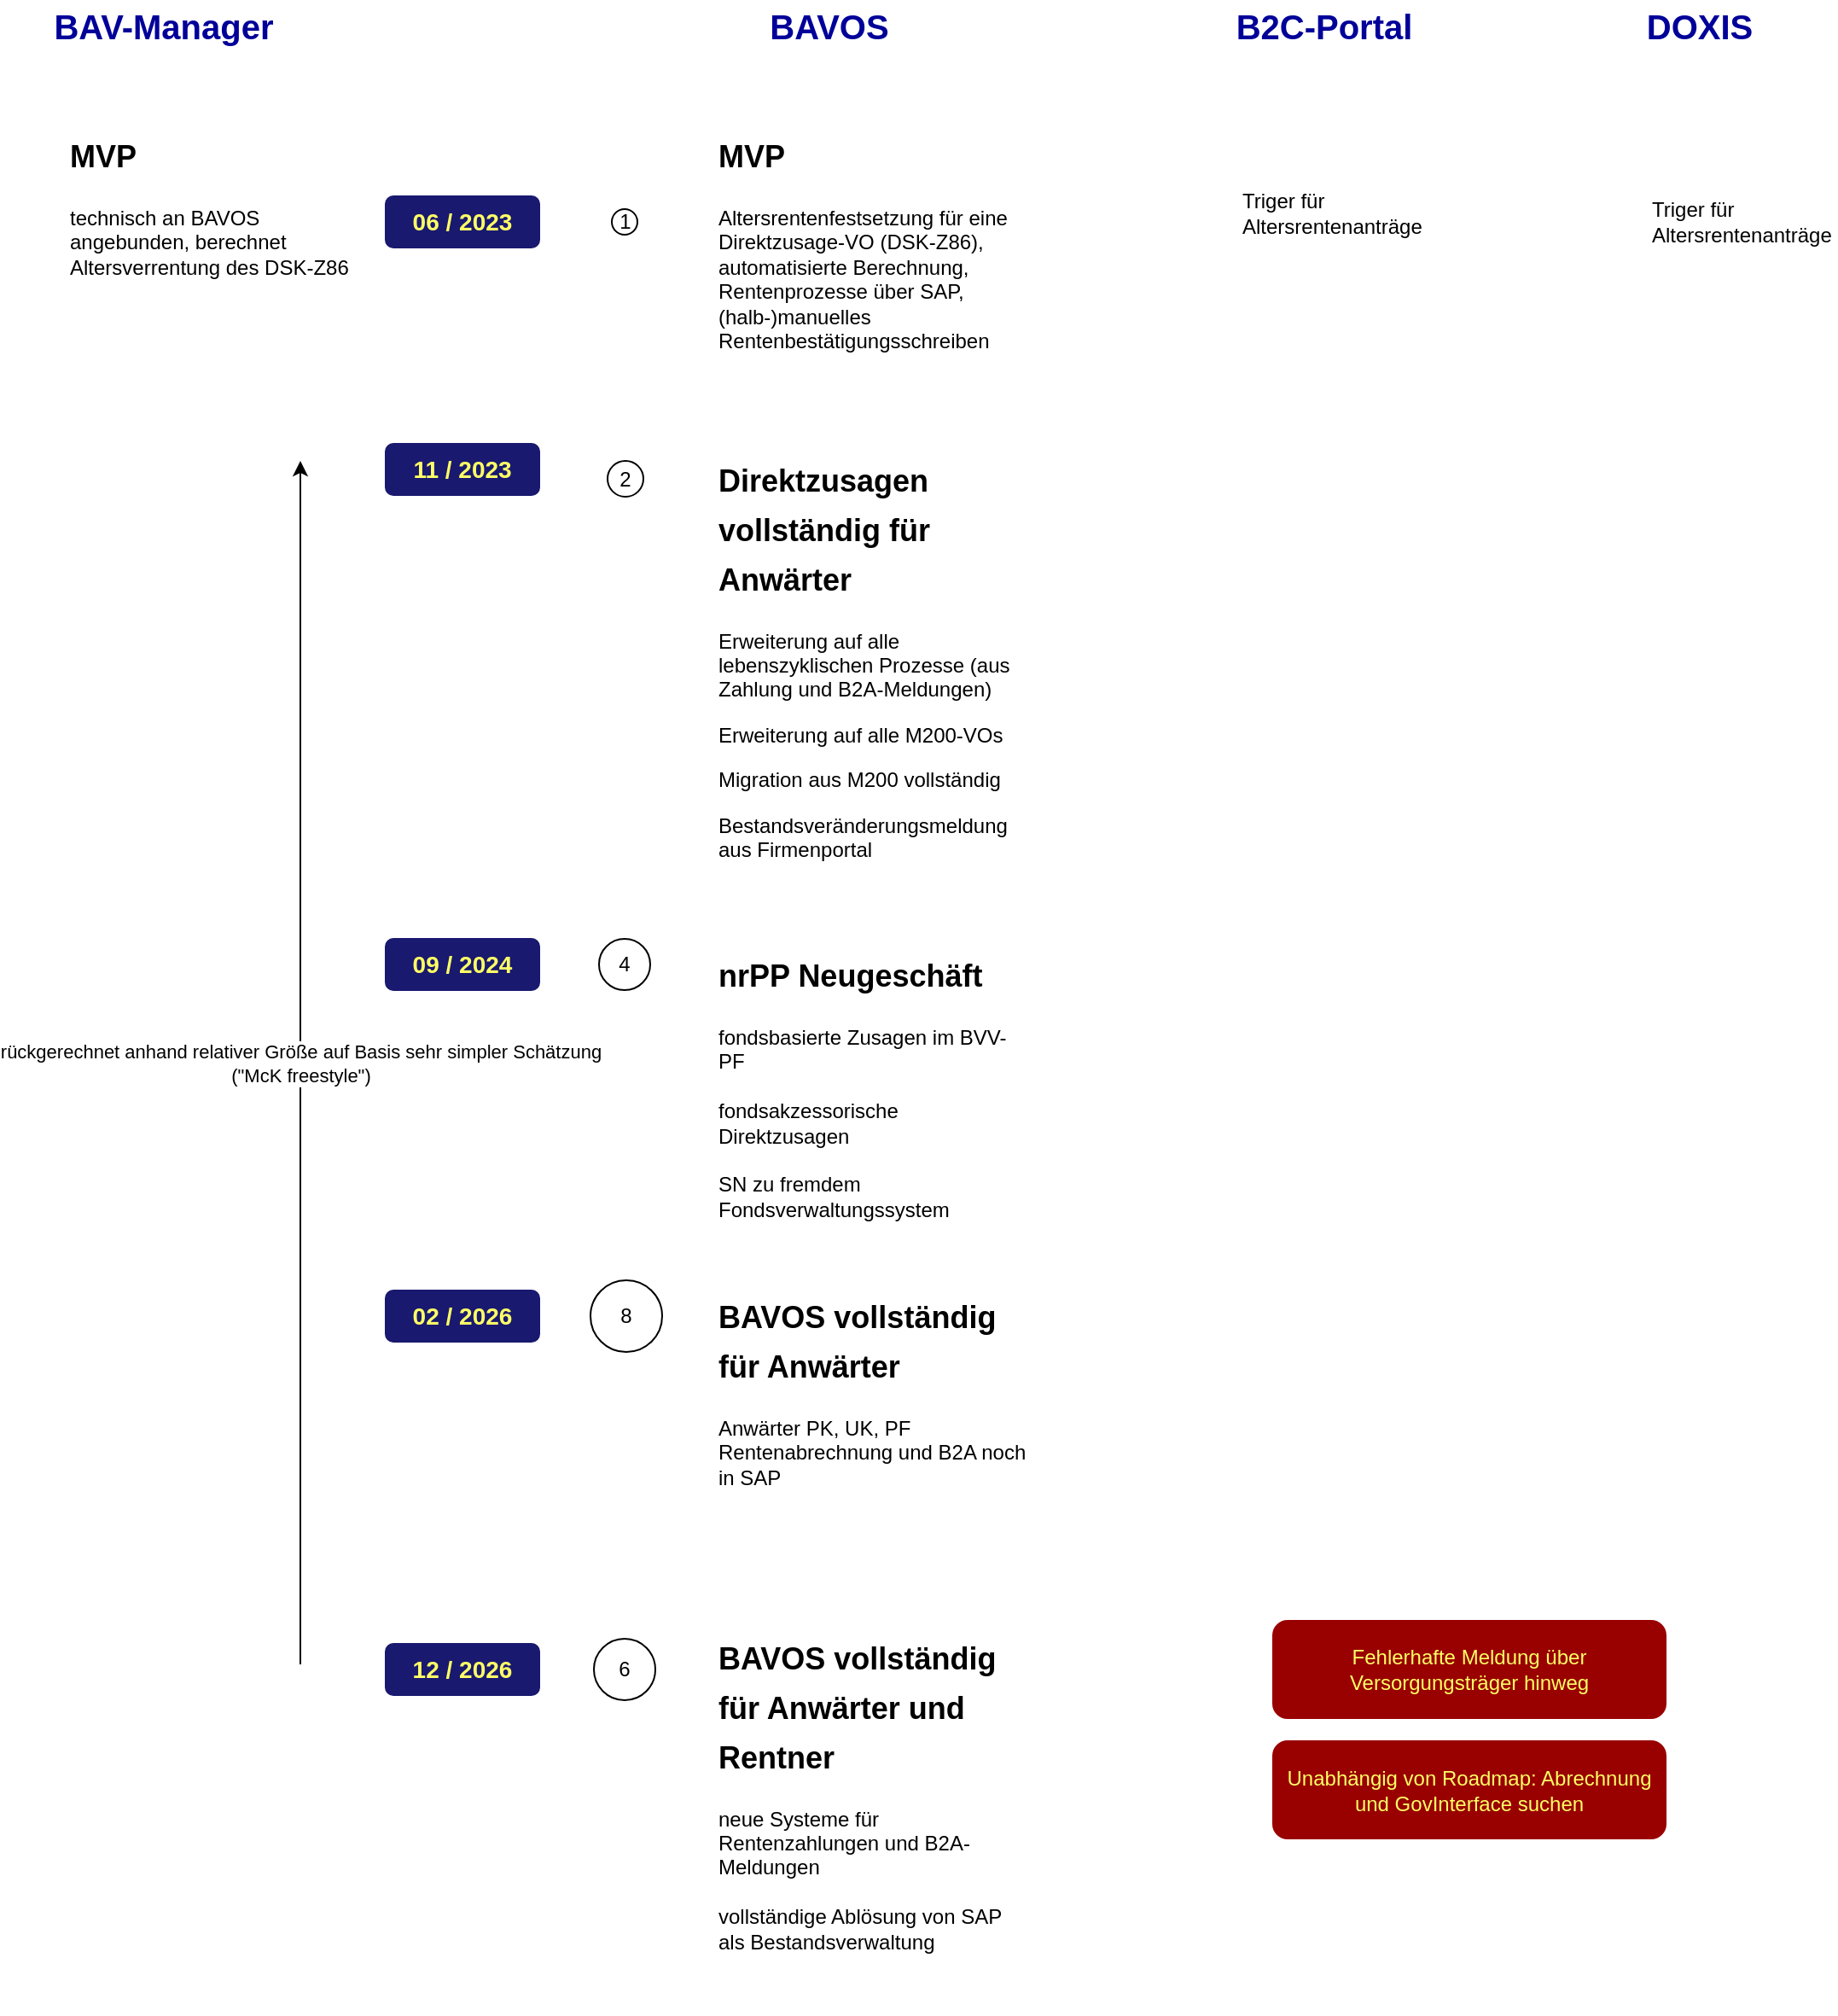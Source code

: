 <mxfile version="21.0.8" type="github">
  <diagram name="Seite-1" id="WIlFP_-YqcEN8Ks7jPTe">
    <mxGraphModel dx="1858" dy="1278" grid="1" gridSize="10" guides="1" tooltips="1" connect="1" arrows="1" fold="1" page="1" pageScale="1" pageWidth="1200" pageHeight="1920" math="0" shadow="0">
      <root>
        <mxCell id="0" />
        <mxCell id="1" parent="0" />
        <mxCell id="FdKZKXFYypH6AvHxXqry-1" value="1" style="ellipse;whiteSpace=wrap;html=1;aspect=fixed;" vertex="1" parent="1">
          <mxGeometry x="422.5" y="132.5" width="15" height="15" as="geometry" />
        </mxCell>
        <mxCell id="FdKZKXFYypH6AvHxXqry-2" value="&lt;h1&gt;&lt;font style=&quot;font-size: 18px;&quot;&gt;MVP&lt;/font&gt;&lt;/h1&gt;&lt;p&gt;Altersrentenfestsetzung für eine Direktzusage-VO (DSK-Z86), automatisierte Berechnung, Rentenprozesse über SAP, (halb-)manuelles Rentenbestätigungsschreiben&lt;br&gt;&lt;/p&gt;" style="text;html=1;strokeColor=none;fillColor=none;spacing=5;spacingTop=-20;whiteSpace=wrap;overflow=hidden;rounded=0;" vertex="1" parent="1">
          <mxGeometry x="480" y="80" width="190" height="140" as="geometry" />
        </mxCell>
        <mxCell id="FdKZKXFYypH6AvHxXqry-3" value="&lt;h1&gt;&lt;font style=&quot;font-size: 18px;&quot;&gt;MVP&lt;/font&gt;&lt;/h1&gt;technisch an BAVOS angebunden, berechnet Altersverrentung des DSK-Z86" style="text;html=1;strokeColor=none;fillColor=none;spacing=5;spacingTop=-20;whiteSpace=wrap;overflow=hidden;rounded=0;" vertex="1" parent="1">
          <mxGeometry x="100" y="80" width="190" height="120" as="geometry" />
        </mxCell>
        <mxCell id="FdKZKXFYypH6AvHxXqry-4" value="&lt;font style=&quot;font-size: 20px;&quot; color=&quot;#000099&quot;&gt;&lt;b&gt;BAV-Manager&lt;/b&gt;&lt;/font&gt;" style="text;html=1;strokeColor=none;fillColor=none;align=center;verticalAlign=middle;whiteSpace=wrap;rounded=0;" vertex="1" parent="1">
          <mxGeometry x="80" y="10" width="160" height="30" as="geometry" />
        </mxCell>
        <mxCell id="FdKZKXFYypH6AvHxXqry-5" value="&lt;font size=&quot;1&quot; color=&quot;#000099&quot;&gt;&lt;b style=&quot;font-size: 20px;&quot;&gt;BAVOS&lt;/b&gt;&lt;/font&gt;" style="text;html=1;strokeColor=none;fillColor=none;align=center;verticalAlign=middle;whiteSpace=wrap;rounded=0;" vertex="1" parent="1">
          <mxGeometry x="470" y="10" width="160" height="30" as="geometry" />
        </mxCell>
        <mxCell id="FdKZKXFYypH6AvHxXqry-6" value="&lt;font size=&quot;1&quot; color=&quot;#000099&quot;&gt;&lt;b style=&quot;font-size: 20px;&quot;&gt;B2C-Portal&lt;/b&gt;&lt;/font&gt;" style="text;html=1;strokeColor=none;fillColor=none;align=center;verticalAlign=middle;whiteSpace=wrap;rounded=0;" vertex="1" parent="1">
          <mxGeometry x="760" y="10" width="160" height="30" as="geometry" />
        </mxCell>
        <mxCell id="FdKZKXFYypH6AvHxXqry-7" value="Triger für Altersrentenanträge" style="text;html=1;strokeColor=none;fillColor=none;align=left;verticalAlign=middle;whiteSpace=wrap;rounded=0;" vertex="1" parent="1">
          <mxGeometry x="790" y="120" width="60" height="30" as="geometry" />
        </mxCell>
        <mxCell id="FdKZKXFYypH6AvHxXqry-8" value="&lt;font size=&quot;1&quot; color=&quot;#000099&quot;&gt;&lt;b style=&quot;font-size: 20px;&quot;&gt;DOXIS&lt;/b&gt;&lt;/font&gt;" style="text;html=1;strokeColor=none;fillColor=none;align=center;verticalAlign=middle;whiteSpace=wrap;rounded=0;" vertex="1" parent="1">
          <mxGeometry x="980" y="10" width="160" height="30" as="geometry" />
        </mxCell>
        <mxCell id="FdKZKXFYypH6AvHxXqry-9" value="Triger für Altersrentenanträge" style="text;html=1;strokeColor=none;fillColor=none;align=left;verticalAlign=middle;whiteSpace=wrap;rounded=0;" vertex="1" parent="1">
          <mxGeometry x="1030" y="125" width="60" height="30" as="geometry" />
        </mxCell>
        <mxCell id="FdKZKXFYypH6AvHxXqry-10" value="&lt;h1&gt;&lt;font style=&quot;font-size: 18px;&quot;&gt;Direktzusagen vollständig für Anwärter&lt;br&gt;&lt;/font&gt;&lt;/h1&gt;&lt;p&gt;Erweiterung auf alle lebenszyklischen Prozesse (aus Zahlung und B2A-Meldungen)&lt;br&gt;&lt;/p&gt;&lt;p&gt;Erweiterung auf alle M200-VOs&lt;/p&gt;&lt;p&gt;Migration aus M200 vollständig&lt;/p&gt;&lt;p&gt;Bestandsveränderungsmeldung aus Firmenportal&lt;br&gt;&lt;/p&gt;" style="text;html=1;strokeColor=none;fillColor=none;spacing=5;spacingTop=-20;whiteSpace=wrap;overflow=hidden;rounded=0;" vertex="1" parent="1">
          <mxGeometry x="480" y="270" width="190" height="250" as="geometry" />
        </mxCell>
        <mxCell id="FdKZKXFYypH6AvHxXqry-12" value="&lt;h1&gt;&lt;font style=&quot;font-size: 18px;&quot;&gt;nrPP Neugeschäft&lt;br&gt;&lt;/font&gt;&lt;/h1&gt;&lt;div&gt;fondsbasierte Zusagen im BVV-PF&lt;/div&gt;&lt;div&gt;&lt;br&gt;&lt;/div&gt;&lt;div&gt;fondsakzessorische Direktzusagen&lt;/div&gt;&lt;div&gt;&lt;br&gt;&lt;/div&gt;&lt;div&gt;SN zu fremdem Fondsverwaltungssystem&lt;br&gt;&lt;/div&gt;&lt;div&gt;&lt;br&gt;&lt;/div&gt;" style="text;html=1;strokeColor=none;fillColor=none;spacing=5;spacingTop=-20;whiteSpace=wrap;overflow=hidden;rounded=0;" vertex="1" parent="1">
          <mxGeometry x="480" y="560" width="190" height="230" as="geometry" />
        </mxCell>
        <mxCell id="FdKZKXFYypH6AvHxXqry-13" value="&lt;h1&gt;&lt;font style=&quot;font-size: 18px;&quot;&gt;BAVOS vollständig für Anwärter&lt;br&gt;&lt;/font&gt;&lt;/h1&gt;&lt;div&gt;Anwärter PK, UK, PF&lt;/div&gt;&lt;div&gt;Rentenabrechnung und B2A noch in SAP&lt;br&gt;&lt;/div&gt;" style="text;html=1;strokeColor=none;fillColor=none;spacing=5;spacingTop=-20;whiteSpace=wrap;overflow=hidden;rounded=0;" vertex="1" parent="1">
          <mxGeometry x="480" y="760" width="190" height="180" as="geometry" />
        </mxCell>
        <mxCell id="FdKZKXFYypH6AvHxXqry-14" value="&lt;h1&gt;&lt;font style=&quot;font-size: 18px;&quot;&gt;BAVOS vollständig für Anwärter und Rentner&lt;br&gt;&lt;/font&gt;&lt;/h1&gt;&lt;h1&gt;&lt;/h1&gt;&lt;div&gt;neue Systeme für Rentenzahlungen und B2A-Meldungen&lt;/div&gt;&lt;div&gt;&lt;br&gt;&lt;/div&gt;&lt;div&gt;vollständige Ablösung von SAP als Bestandsverwaltung&lt;br&gt;&lt;/div&gt;" style="text;html=1;strokeColor=none;fillColor=none;spacing=5;spacingTop=-20;whiteSpace=wrap;overflow=hidden;rounded=0;" vertex="1" parent="1">
          <mxGeometry x="480" y="960" width="190" height="230" as="geometry" />
        </mxCell>
        <mxCell id="FdKZKXFYypH6AvHxXqry-15" value="2" style="ellipse;whiteSpace=wrap;html=1;aspect=fixed;" vertex="1" parent="1">
          <mxGeometry x="420" y="280" width="21" height="21" as="geometry" />
        </mxCell>
        <mxCell id="FdKZKXFYypH6AvHxXqry-16" value="4" style="ellipse;whiteSpace=wrap;html=1;aspect=fixed;" vertex="1" parent="1">
          <mxGeometry x="415" y="560" width="30" height="30" as="geometry" />
        </mxCell>
        <mxCell id="FdKZKXFYypH6AvHxXqry-17" value="8" style="ellipse;whiteSpace=wrap;html=1;aspect=fixed;" vertex="1" parent="1">
          <mxGeometry x="410" y="760" width="42" height="42" as="geometry" />
        </mxCell>
        <mxCell id="FdKZKXFYypH6AvHxXqry-18" value="6" style="ellipse;whiteSpace=wrap;html=1;aspect=fixed;" vertex="1" parent="1">
          <mxGeometry x="412" y="970" width="36" height="36" as="geometry" />
        </mxCell>
        <mxCell id="FdKZKXFYypH6AvHxXqry-19" value="&lt;font size=&quot;1&quot;&gt;&lt;b style=&quot;font-size: 14px;&quot;&gt;06 / 2023&lt;/b&gt;&lt;/font&gt;" style="rounded=1;whiteSpace=wrap;html=1;fillColor=#191970;strokeColor=#191970;fontColor=#ffff66;" vertex="1" parent="1">
          <mxGeometry x="290" y="125" width="90" height="30" as="geometry" />
        </mxCell>
        <mxCell id="FdKZKXFYypH6AvHxXqry-20" value="&lt;font size=&quot;1&quot;&gt;&lt;b style=&quot;font-size: 14px;&quot;&gt;11 / 2023&lt;/b&gt;&lt;/font&gt;" style="rounded=1;whiteSpace=wrap;html=1;fillColor=#191970;strokeColor=#191970;fontColor=#ffff66;" vertex="1" parent="1">
          <mxGeometry x="290" y="270" width="90" height="30" as="geometry" />
        </mxCell>
        <mxCell id="FdKZKXFYypH6AvHxXqry-21" value="&lt;font size=&quot;1&quot;&gt;&lt;b style=&quot;font-size: 14px;&quot;&gt;09 / 2024&lt;/b&gt;&lt;/font&gt;" style="rounded=1;whiteSpace=wrap;html=1;fillColor=#191970;strokeColor=#191970;fontColor=#ffff66;" vertex="1" parent="1">
          <mxGeometry x="290" y="560" width="90" height="30" as="geometry" />
        </mxCell>
        <mxCell id="FdKZKXFYypH6AvHxXqry-22" value="&lt;font size=&quot;1&quot;&gt;&lt;b style=&quot;font-size: 14px;&quot;&gt;02 / 2026&lt;/b&gt;&lt;/font&gt;" style="rounded=1;whiteSpace=wrap;html=1;fillColor=#191970;strokeColor=#191970;fontColor=#ffff66;" vertex="1" parent="1">
          <mxGeometry x="290" y="766" width="90" height="30" as="geometry" />
        </mxCell>
        <mxCell id="FdKZKXFYypH6AvHxXqry-23" value="&lt;font size=&quot;1&quot;&gt;&lt;b style=&quot;font-size: 14px;&quot;&gt;12 / 2026&lt;/b&gt;&lt;/font&gt;" style="rounded=1;whiteSpace=wrap;html=1;fillColor=#191970;strokeColor=#191970;fontColor=#ffff66;" vertex="1" parent="1">
          <mxGeometry x="290" y="973" width="90" height="30" as="geometry" />
        </mxCell>
        <mxCell id="FdKZKXFYypH6AvHxXqry-24" value="&lt;div&gt;rückgerechnet anhand relativer Größe auf Basis sehr simpler Schätzung&lt;/div&gt;&lt;div&gt;(&quot;McK freestyle&quot;)&lt;br&gt;&lt;/div&gt;" style="endArrow=classic;html=1;rounded=0;" edge="1" parent="1">
          <mxGeometry width="50" height="50" relative="1" as="geometry">
            <mxPoint x="240" y="985" as="sourcePoint" />
            <mxPoint x="240" y="280" as="targetPoint" />
          </mxGeometry>
        </mxCell>
        <mxCell id="FdKZKXFYypH6AvHxXqry-25" value="Fehlerhafte Meldung über Versorgungsträger hinweg" style="rounded=1;whiteSpace=wrap;html=1;fontColor=#ffff66;fillColor=#990000;strokeColor=#990000;" vertex="1" parent="1">
          <mxGeometry x="810" y="959.5" width="230" height="57" as="geometry" />
        </mxCell>
        <mxCell id="FdKZKXFYypH6AvHxXqry-26" value="&lt;div&gt;Unabhängig von Roadmap: Abrechnung und GovInterface suchen&lt;/div&gt;" style="rounded=1;whiteSpace=wrap;html=1;fontColor=#ffff66;fillColor=#990000;strokeColor=#990000;" vertex="1" parent="1">
          <mxGeometry x="810" y="1030" width="230" height="57" as="geometry" />
        </mxCell>
      </root>
    </mxGraphModel>
  </diagram>
</mxfile>
